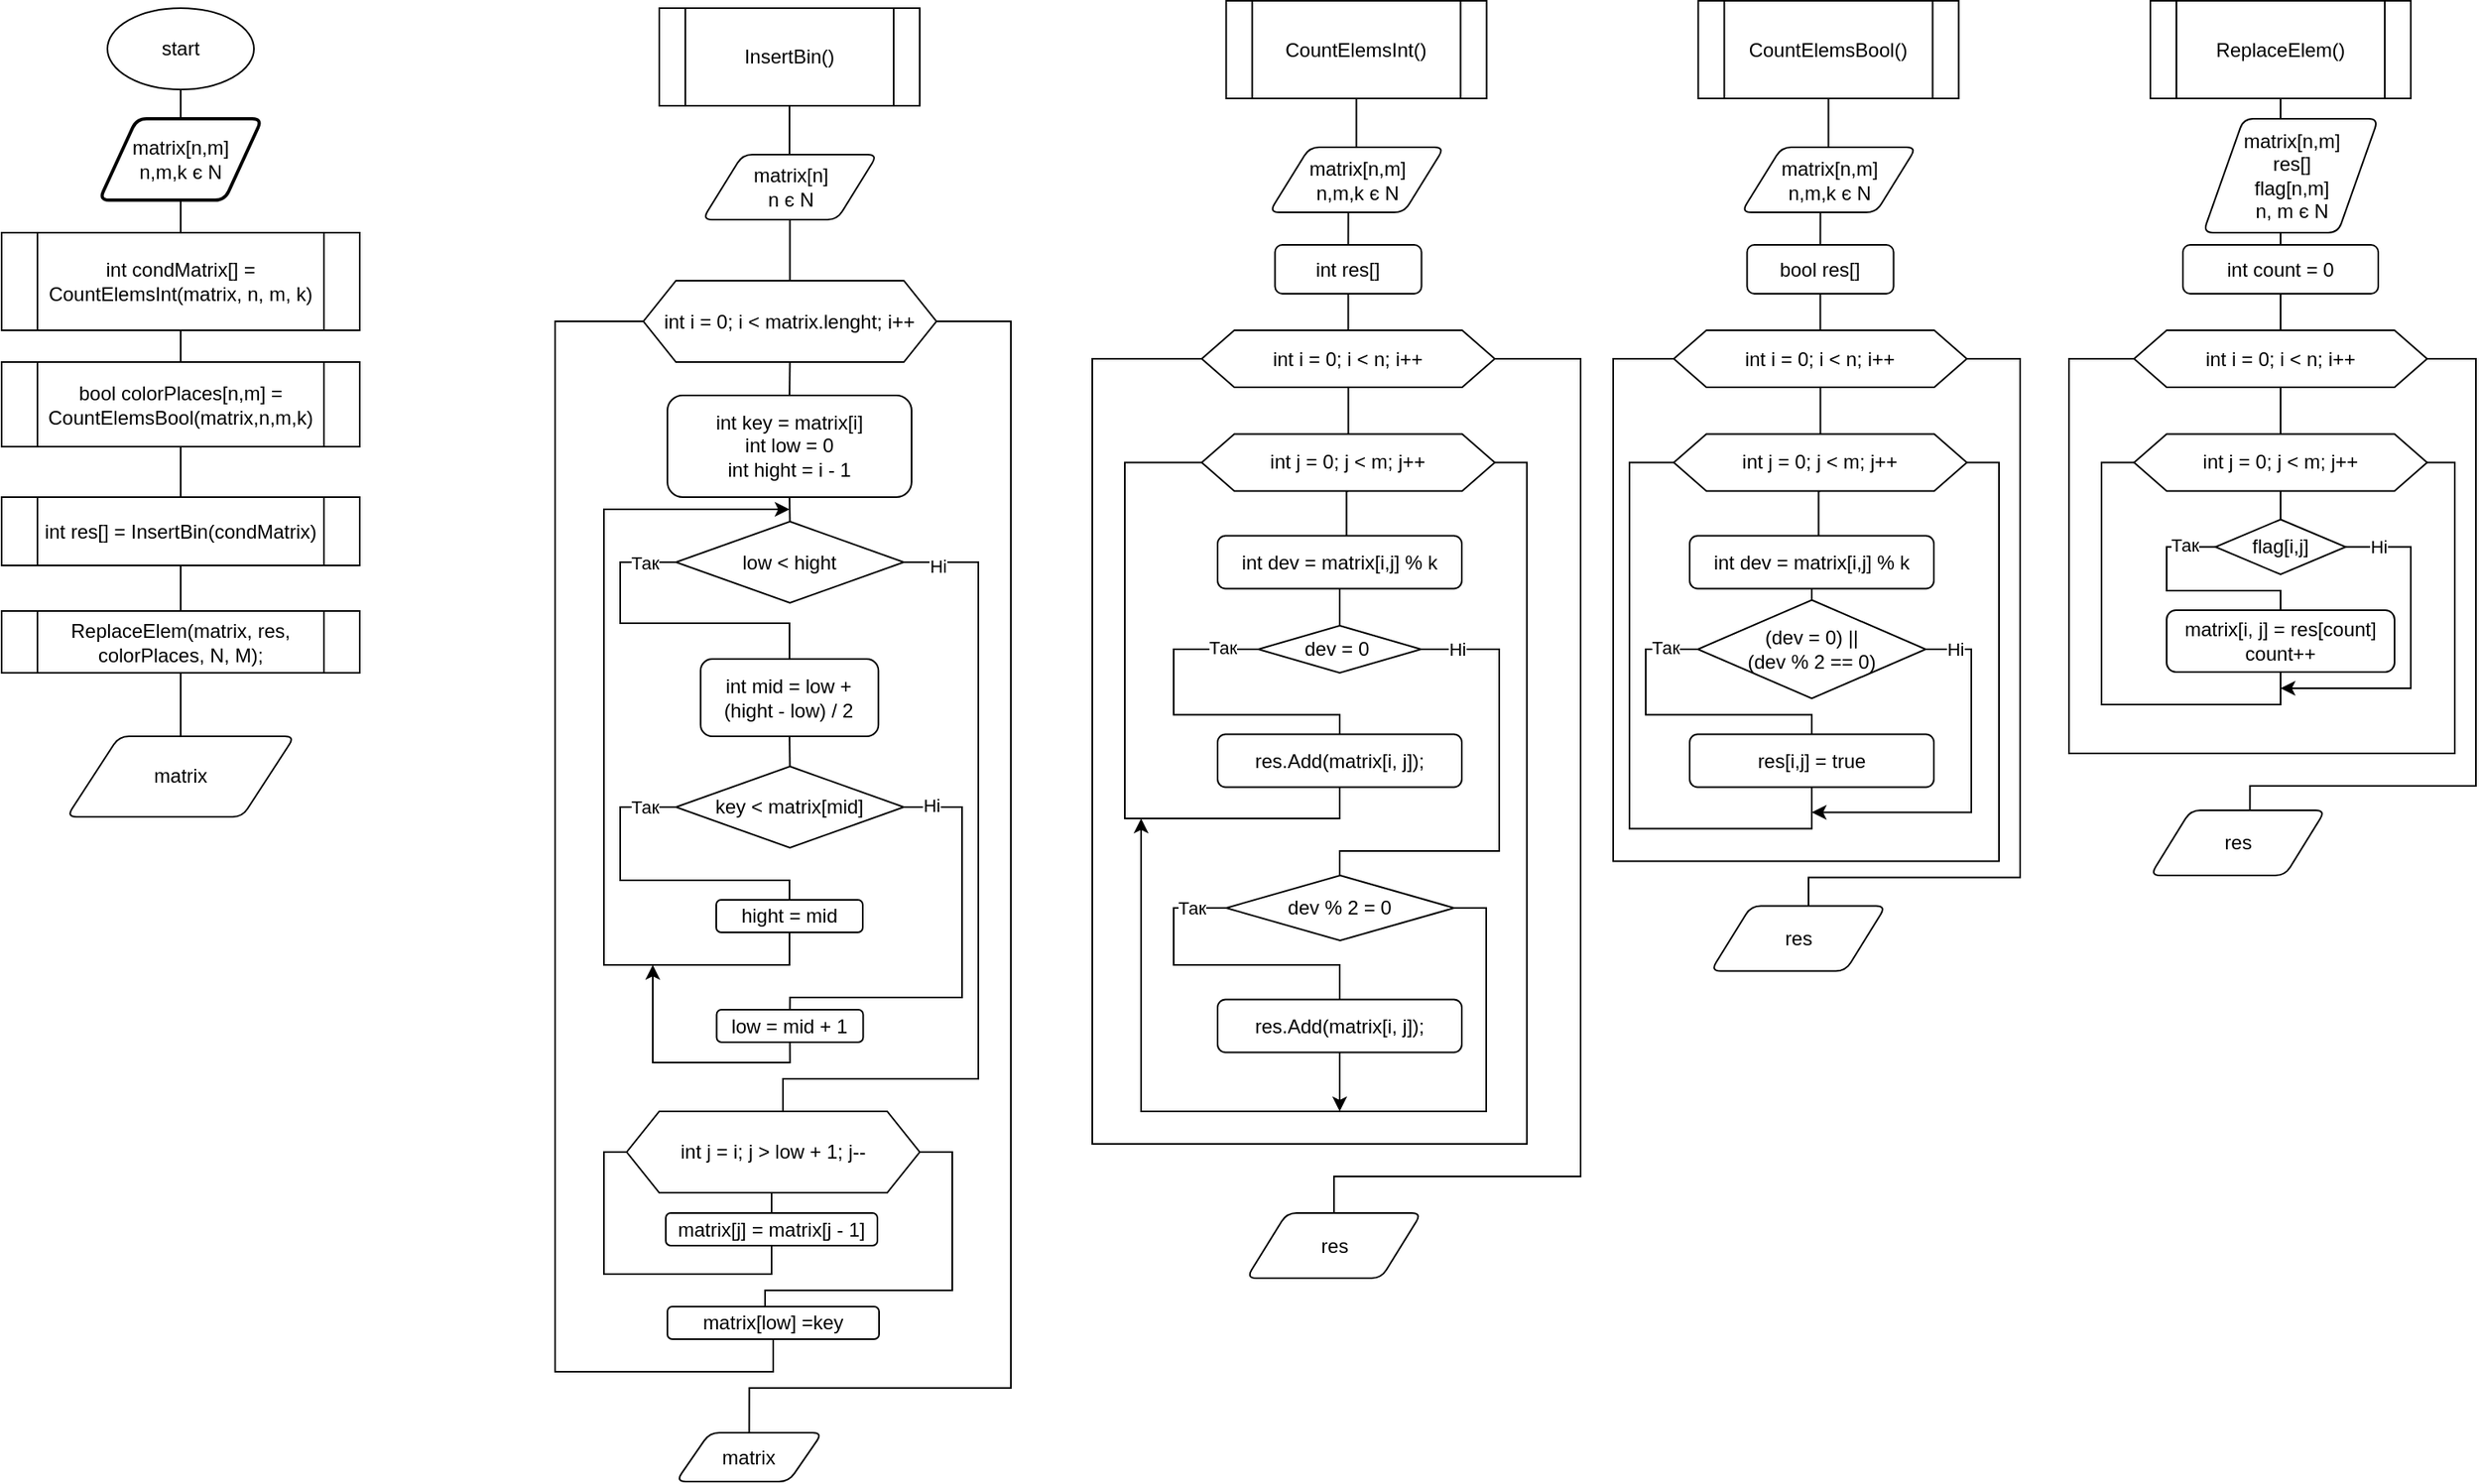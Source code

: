<mxfile version="15.3.8" type="device"><diagram id="VmYvIzIguoKfHuGi5kLO" name="Страница 1"><mxGraphModel dx="1463" dy="846" grid="1" gridSize="10" guides="1" tooltips="1" connect="1" arrows="1" fold="1" page="1" pageScale="1" pageWidth="827" pageHeight="1169" math="0" shadow="0"><root><mxCell id="0"/><mxCell id="1" parent="0"/><mxCell id="-p3XMLGeBJ1aMkZ9QvMb-27" style="edgeStyle=orthogonalEdgeStyle;rounded=0;orthogonalLoop=1;jettySize=auto;html=1;exitX=0.5;exitY=1;exitDx=0;exitDy=0;entryX=0.5;entryY=0;entryDx=0;entryDy=0;endArrow=none;endFill=0;" parent="1" source="-p3XMLGeBJ1aMkZ9QvMb-1" target="nOIA-cvvlXwydXBWfabG-110" edge="1"><mxGeometry relative="1" as="geometry"><mxPoint x="190" y="142" as="targetPoint"/></mxGeometry></mxCell><mxCell id="-p3XMLGeBJ1aMkZ9QvMb-1" value="start" style="ellipse;whiteSpace=wrap;html=1;" parent="1" vertex="1"><mxGeometry x="145" y="52" width="90" height="50" as="geometry"/></mxCell><mxCell id="-p3XMLGeBJ1aMkZ9QvMb-19" style="edgeStyle=orthogonalEdgeStyle;rounded=0;orthogonalLoop=1;jettySize=auto;html=1;exitX=0.5;exitY=1;exitDx=0;exitDy=0;endArrow=none;endFill=0;" parent="1" source="-p3XMLGeBJ1aMkZ9QvMb-4" edge="1"><mxGeometry relative="1" as="geometry"><mxPoint x="564" y="142" as="targetPoint"/></mxGeometry></mxCell><mxCell id="-p3XMLGeBJ1aMkZ9QvMb-4" value="InsertBin()" style="shape=process;whiteSpace=wrap;html=1;backgroundOutline=1;" parent="1" vertex="1"><mxGeometry x="484" y="52" width="160" height="60" as="geometry"/></mxCell><mxCell id="-p3XMLGeBJ1aMkZ9QvMb-17" value="matrix" style="shape=parallelogram;html=1;strokeWidth=1;perimeter=parallelogramPerimeter;whiteSpace=wrap;rounded=1;arcSize=12;size=0.23;" parent="1" vertex="1"><mxGeometry x="494.25" y="927.5" width="90" height="30" as="geometry"/></mxCell><mxCell id="-p3XMLGeBJ1aMkZ9QvMb-21" style="edgeStyle=orthogonalEdgeStyle;rounded=0;orthogonalLoop=1;jettySize=auto;html=1;exitX=0.5;exitY=1;exitDx=0;exitDy=0;entryX=0.5;entryY=0;entryDx=0;entryDy=0;endArrow=none;endFill=0;" parent="1" source="-p3XMLGeBJ1aMkZ9QvMb-20" target="nOIA-cvvlXwydXBWfabG-1" edge="1"><mxGeometry relative="1" as="geometry"><mxPoint x="564" y="215" as="targetPoint"/></mxGeometry></mxCell><mxCell id="-p3XMLGeBJ1aMkZ9QvMb-20" value="matrix[n]&lt;br&gt;n є N" style="shape=parallelogram;html=1;strokeWidth=1;perimeter=parallelogramPerimeter;whiteSpace=wrap;rounded=1;arcSize=12;size=0.23;" parent="1" vertex="1"><mxGeometry x="510.5" y="142" width="107.5" height="40" as="geometry"/></mxCell><mxCell id="-p3XMLGeBJ1aMkZ9QvMb-28" style="edgeStyle=orthogonalEdgeStyle;rounded=0;orthogonalLoop=1;jettySize=auto;html=1;exitX=0.5;exitY=1;exitDx=0;exitDy=0;endArrow=none;endFill=0;" parent="1" source="nOIA-cvvlXwydXBWfabG-110" target="-p3XMLGeBJ1aMkZ9QvMb-94" edge="1"><mxGeometry relative="1" as="geometry"><mxPoint x="190" y="224.5" as="targetPoint"/><mxPoint x="190" y="182" as="sourcePoint"/></mxGeometry></mxCell><mxCell id="-p3XMLGeBJ1aMkZ9QvMb-61" style="edgeStyle=orthogonalEdgeStyle;rounded=0;orthogonalLoop=1;jettySize=auto;html=1;exitX=0.5;exitY=1;exitDx=0;exitDy=0;endArrow=none;endFill=0;" parent="1" source="-p3XMLGeBJ1aMkZ9QvMb-62" edge="1"><mxGeometry relative="1" as="geometry"><mxPoint x="912.25" y="137.5" as="targetPoint"/></mxGeometry></mxCell><mxCell id="-p3XMLGeBJ1aMkZ9QvMb-62" value="CountElemsInt()" style="shape=process;whiteSpace=wrap;html=1;backgroundOutline=1;" parent="1" vertex="1"><mxGeometry x="832.25" y="47.5" width="160" height="60" as="geometry"/></mxCell><mxCell id="nOIA-cvvlXwydXBWfabG-39" style="edgeStyle=orthogonalEdgeStyle;rounded=0;orthogonalLoop=1;jettySize=auto;html=1;exitX=0.5;exitY=1;exitDx=0;exitDy=0;entryX=0.5;entryY=0;entryDx=0;entryDy=0;startArrow=none;startFill=0;endArrow=none;endFill=0;" parent="1" source="-p3XMLGeBJ1aMkZ9QvMb-64" target="nOIA-cvvlXwydXBWfabG-38" edge="1"><mxGeometry relative="1" as="geometry"/></mxCell><mxCell id="-p3XMLGeBJ1aMkZ9QvMb-64" value="int res[]" style="rounded=1;whiteSpace=wrap;html=1;" parent="1" vertex="1"><mxGeometry x="862.25" y="197.5" width="90" height="30" as="geometry"/></mxCell><mxCell id="-p3XMLGeBJ1aMkZ9QvMb-66" style="edgeStyle=orthogonalEdgeStyle;rounded=0;orthogonalLoop=1;jettySize=auto;html=1;exitX=0.5;exitY=1;exitDx=0;exitDy=0;entryX=0.5;entryY=0;entryDx=0;entryDy=0;endArrow=none;endFill=0;" parent="1" source="-p3XMLGeBJ1aMkZ9QvMb-67" target="-p3XMLGeBJ1aMkZ9QvMb-64" edge="1"><mxGeometry relative="1" as="geometry"/></mxCell><mxCell id="-p3XMLGeBJ1aMkZ9QvMb-67" value="matrix[n,m]&lt;br&gt;n,m,k є N" style="shape=parallelogram;html=1;strokeWidth=1;perimeter=parallelogramPerimeter;whiteSpace=wrap;rounded=1;arcSize=12;size=0.23;" parent="1" vertex="1"><mxGeometry x="858.75" y="137.5" width="107.5" height="40" as="geometry"/></mxCell><mxCell id="nOIA-cvvlXwydXBWfabG-112" style="edgeStyle=orthogonalEdgeStyle;rounded=0;orthogonalLoop=1;jettySize=auto;html=1;exitX=0.5;exitY=1;exitDx=0;exitDy=0;entryX=0.5;entryY=0;entryDx=0;entryDy=0;startArrow=none;startFill=0;endArrow=none;endFill=0;" parent="1" source="-p3XMLGeBJ1aMkZ9QvMb-94" target="nOIA-cvvlXwydXBWfabG-111" edge="1"><mxGeometry relative="1" as="geometry"/></mxCell><mxCell id="-p3XMLGeBJ1aMkZ9QvMb-94" value="int condMatrix[] = CountElemsInt(matrix, n, m, k)" style="shape=process;whiteSpace=wrap;html=1;backgroundOutline=1;" parent="1" vertex="1"><mxGeometry x="80" y="190" width="220" height="60" as="geometry"/></mxCell><mxCell id="-p3XMLGeBJ1aMkZ9QvMb-96" style="edgeStyle=orthogonalEdgeStyle;rounded=0;orthogonalLoop=1;jettySize=auto;html=1;exitX=0.5;exitY=1;exitDx=0;exitDy=0;endArrow=none;endFill=0;" parent="1" source="-p3XMLGeBJ1aMkZ9QvMb-97" edge="1"><mxGeometry relative="1" as="geometry"><mxPoint x="1480" y="147.5" as="targetPoint"/></mxGeometry></mxCell><mxCell id="-p3XMLGeBJ1aMkZ9QvMb-97" value="ReplaceElem()" style="shape=process;whiteSpace=wrap;html=1;backgroundOutline=1;" parent="1" vertex="1"><mxGeometry x="1400" y="47.5" width="160" height="60" as="geometry"/></mxCell><mxCell id="-p3XMLGeBJ1aMkZ9QvMb-99" style="edgeStyle=orthogonalEdgeStyle;rounded=0;orthogonalLoop=1;jettySize=auto;html=1;exitX=0.5;exitY=1;exitDx=0;exitDy=0;endArrow=none;endFill=0;entryX=0.5;entryY=0;entryDx=0;entryDy=0;" parent="1" source="-p3XMLGeBJ1aMkZ9QvMb-98" target="-p3XMLGeBJ1aMkZ9QvMb-100" edge="1"><mxGeometry relative="1" as="geometry"><mxPoint x="1480.143" y="207.5" as="targetPoint"/><Array as="points"><mxPoint x="1480" y="190"/><mxPoint x="1480" y="190"/></Array></mxGeometry></mxCell><mxCell id="-p3XMLGeBJ1aMkZ9QvMb-98" value="matrix[n,m]&lt;br&gt;res[]&lt;br&gt;flag[n,m]&lt;br&gt;n, m є N" style="shape=parallelogram;html=1;strokeWidth=1;perimeter=parallelogramPerimeter;whiteSpace=wrap;rounded=1;arcSize=12;size=0.23;" parent="1" vertex="1"><mxGeometry x="1432.5" y="120" width="107.5" height="70" as="geometry"/></mxCell><mxCell id="-p3XMLGeBJ1aMkZ9QvMb-102" style="edgeStyle=orthogonalEdgeStyle;rounded=0;orthogonalLoop=1;jettySize=auto;html=1;exitX=0.5;exitY=1;exitDx=0;exitDy=0;entryX=0.5;entryY=0;entryDx=0;entryDy=0;endArrow=none;endFill=0;" parent="1" source="-p3XMLGeBJ1aMkZ9QvMb-100" target="nOIA-cvvlXwydXBWfabG-87" edge="1"><mxGeometry relative="1" as="geometry"><mxPoint x="1480" y="245" as="targetPoint"/></mxGeometry></mxCell><mxCell id="-p3XMLGeBJ1aMkZ9QvMb-100" value="int count = 0" style="rounded=1;whiteSpace=wrap;html=1;" parent="1" vertex="1"><mxGeometry x="1420" y="197.5" width="120" height="30" as="geometry"/></mxCell><mxCell id="-p3XMLGeBJ1aMkZ9QvMb-111" value="res" style="shape=parallelogram;html=1;strokeWidth=1;perimeter=parallelogramPerimeter;whiteSpace=wrap;rounded=1;arcSize=12;size=0.23;" parent="1" vertex="1"><mxGeometry x="1400" y="545" width="107.5" height="40" as="geometry"/></mxCell><mxCell id="-p3XMLGeBJ1aMkZ9QvMb-145" style="edgeStyle=orthogonalEdgeStyle;rounded=0;orthogonalLoop=1;jettySize=auto;html=1;exitX=0.5;exitY=1;exitDx=0;exitDy=0;endArrow=none;endFill=0;entryX=0.5;entryY=0;entryDx=0;entryDy=0;" parent="1" source="-p3XMLGeBJ1aMkZ9QvMb-143" target="-p3XMLGeBJ1aMkZ9QvMb-146" edge="1"><mxGeometry relative="1" as="geometry"><mxPoint x="190" y="390.5" as="targetPoint"/></mxGeometry></mxCell><mxCell id="-p3XMLGeBJ1aMkZ9QvMb-143" value="int res[] = InsertBin(condMatrix)" style="shape=process;whiteSpace=wrap;html=1;backgroundOutline=1;" parent="1" vertex="1"><mxGeometry x="80" y="352.5" width="220" height="42" as="geometry"/></mxCell><mxCell id="nOIA-cvvlXwydXBWfabG-114" style="edgeStyle=orthogonalEdgeStyle;rounded=0;orthogonalLoop=1;jettySize=auto;html=1;exitX=0.5;exitY=1;exitDx=0;exitDy=0;entryX=0.5;entryY=0;entryDx=0;entryDy=0;startArrow=none;startFill=0;endArrow=none;endFill=0;" parent="1" source="-p3XMLGeBJ1aMkZ9QvMb-146" target="-p3XMLGeBJ1aMkZ9QvMb-150" edge="1"><mxGeometry relative="1" as="geometry"/></mxCell><mxCell id="-p3XMLGeBJ1aMkZ9QvMb-146" value="ReplaceElem(matrix, res, colorPlaces, N, M);" style="shape=process;whiteSpace=wrap;html=1;backgroundOutline=1;" parent="1" vertex="1"><mxGeometry x="80" y="422.5" width="220" height="38" as="geometry"/></mxCell><mxCell id="-p3XMLGeBJ1aMkZ9QvMb-150" value="matrix" style="shape=parallelogram;html=1;strokeWidth=1;perimeter=parallelogramPerimeter;whiteSpace=wrap;rounded=1;arcSize=12;size=0.23;" parent="1" vertex="1"><mxGeometry x="120" y="499.5" width="140" height="49.5" as="geometry"/></mxCell><mxCell id="nOIA-cvvlXwydXBWfabG-3" style="edgeStyle=orthogonalEdgeStyle;rounded=0;orthogonalLoop=1;jettySize=auto;html=1;exitX=0.5;exitY=1;exitDx=0;exitDy=0;entryX=0.5;entryY=0;entryDx=0;entryDy=0;startArrow=none;startFill=0;endArrow=none;endFill=0;" parent="1" source="nOIA-cvvlXwydXBWfabG-1" target="nOIA-cvvlXwydXBWfabG-2" edge="1"><mxGeometry relative="1" as="geometry"/></mxCell><mxCell id="nOIA-cvvlXwydXBWfabG-37" style="edgeStyle=orthogonalEdgeStyle;rounded=0;orthogonalLoop=1;jettySize=auto;html=1;exitX=1;exitY=0.5;exitDx=0;exitDy=0;entryX=0.5;entryY=0;entryDx=0;entryDy=0;startArrow=none;startFill=0;endArrow=none;endFill=0;" parent="1" source="nOIA-cvvlXwydXBWfabG-1" target="-p3XMLGeBJ1aMkZ9QvMb-17" edge="1"><mxGeometry relative="1" as="geometry"><Array as="points"><mxPoint x="700" y="244"/><mxPoint x="700" y="900"/><mxPoint x="539" y="900"/></Array></mxGeometry></mxCell><mxCell id="nOIA-cvvlXwydXBWfabG-1" value="int i = 0; i &amp;lt; matrix.lenght; i++" style="shape=hexagon;perimeter=hexagonPerimeter2;whiteSpace=wrap;html=1;fixedSize=1;strokeWidth=1;" parent="1" vertex="1"><mxGeometry x="474.25" y="219.5" width="180" height="50" as="geometry"/></mxCell><mxCell id="nOIA-cvvlXwydXBWfabG-5" style="edgeStyle=orthogonalEdgeStyle;rounded=0;orthogonalLoop=1;jettySize=auto;html=1;exitX=0.5;exitY=1;exitDx=0;exitDy=0;entryX=0.5;entryY=0;entryDx=0;entryDy=0;startArrow=none;startFill=0;endArrow=none;endFill=0;" parent="1" source="nOIA-cvvlXwydXBWfabG-2" target="nOIA-cvvlXwydXBWfabG-4" edge="1"><mxGeometry relative="1" as="geometry"/></mxCell><mxCell id="nOIA-cvvlXwydXBWfabG-2" value="int key = matrix[i]&lt;br&gt;int low = 0&lt;br&gt;int hight = i - 1" style="rounded=1;whiteSpace=wrap;html=1;" parent="1" vertex="1"><mxGeometry x="489" y="290" width="150" height="62.5" as="geometry"/></mxCell><mxCell id="nOIA-cvvlXwydXBWfabG-8" style="edgeStyle=orthogonalEdgeStyle;rounded=0;orthogonalLoop=1;jettySize=auto;html=1;exitX=0;exitY=0.5;exitDx=0;exitDy=0;startArrow=none;startFill=0;endArrow=none;endFill=0;entryX=0.5;entryY=0;entryDx=0;entryDy=0;" parent="1" source="nOIA-cvvlXwydXBWfabG-4" target="nOIA-cvvlXwydXBWfabG-7" edge="1"><mxGeometry relative="1" as="geometry"><mxPoint x="560" y="450" as="targetPoint"/><Array as="points"><mxPoint x="460" y="393"/><mxPoint x="460" y="430"/><mxPoint x="564" y="430"/></Array></mxGeometry></mxCell><mxCell id="nOIA-cvvlXwydXBWfabG-9" value="Так" style="edgeLabel;html=1;align=center;verticalAlign=middle;resizable=0;points=[];" parent="nOIA-cvvlXwydXBWfabG-8" vertex="1" connectable="0"><mxGeometry x="-0.801" relative="1" as="geometry"><mxPoint as="offset"/></mxGeometry></mxCell><mxCell id="nOIA-cvvlXwydXBWfabG-28" style="edgeStyle=orthogonalEdgeStyle;rounded=0;orthogonalLoop=1;jettySize=auto;html=1;exitX=1;exitY=0.5;exitDx=0;exitDy=0;startArrow=none;startFill=0;endArrow=none;endFill=0;" parent="1" source="nOIA-cvvlXwydXBWfabG-4" target="nOIA-cvvlXwydXBWfabG-29" edge="1"><mxGeometry relative="1" as="geometry"><mxPoint x="560" y="740" as="targetPoint"/><Array as="points"><mxPoint x="680" y="393"/><mxPoint x="680" y="710"/><mxPoint x="560" y="710"/></Array></mxGeometry></mxCell><mxCell id="nOIA-cvvlXwydXBWfabG-115" value="Ні" style="edgeLabel;html=1;align=center;verticalAlign=middle;resizable=0;points=[];" parent="nOIA-cvvlXwydXBWfabG-28" vertex="1" connectable="0"><mxGeometry x="-0.963" relative="1" as="geometry"><mxPoint x="11" y="2" as="offset"/></mxGeometry></mxCell><mxCell id="nOIA-cvvlXwydXBWfabG-4" value="low &amp;lt; hight" style="rhombus;whiteSpace=wrap;html=1;" parent="1" vertex="1"><mxGeometry x="494.25" y="367.5" width="140" height="50" as="geometry"/></mxCell><mxCell id="nOIA-cvvlXwydXBWfabG-10" style="edgeStyle=orthogonalEdgeStyle;rounded=0;orthogonalLoop=1;jettySize=auto;html=1;exitX=0.5;exitY=1;exitDx=0;exitDy=0;startArrow=none;startFill=0;endArrow=none;endFill=0;entryX=0.5;entryY=0;entryDx=0;entryDy=0;" parent="1" source="nOIA-cvvlXwydXBWfabG-7" target="nOIA-cvvlXwydXBWfabG-11" edge="1"><mxGeometry relative="1" as="geometry"><mxPoint x="563.857" y="530" as="targetPoint"/></mxGeometry></mxCell><mxCell id="nOIA-cvvlXwydXBWfabG-7" value="int mid = low +(hight - low) / 2" style="rounded=1;whiteSpace=wrap;html=1;" parent="1" vertex="1"><mxGeometry x="509.38" y="452" width="109.25" height="47.5" as="geometry"/></mxCell><mxCell id="nOIA-cvvlXwydXBWfabG-15" style="edgeStyle=orthogonalEdgeStyle;rounded=0;orthogonalLoop=1;jettySize=auto;html=1;exitX=0;exitY=0.5;exitDx=0;exitDy=0;entryX=0.5;entryY=0;entryDx=0;entryDy=0;startArrow=none;startFill=0;endArrow=none;endFill=0;" parent="1" source="nOIA-cvvlXwydXBWfabG-11" target="nOIA-cvvlXwydXBWfabG-14" edge="1"><mxGeometry relative="1" as="geometry"><Array as="points"><mxPoint x="460" y="543"/><mxPoint x="460" y="588"/><mxPoint x="564" y="588"/></Array></mxGeometry></mxCell><mxCell id="nOIA-cvvlXwydXBWfabG-16" value="Так" style="edgeLabel;html=1;align=center;verticalAlign=middle;resizable=0;points=[];" parent="nOIA-cvvlXwydXBWfabG-15" vertex="1" connectable="0"><mxGeometry x="-0.744" y="1" relative="1" as="geometry"><mxPoint x="5" y="-1" as="offset"/></mxGeometry></mxCell><mxCell id="nOIA-cvvlXwydXBWfabG-18" style="edgeStyle=orthogonalEdgeStyle;rounded=0;orthogonalLoop=1;jettySize=auto;html=1;exitX=1;exitY=0.5;exitDx=0;exitDy=0;startArrow=none;startFill=0;endArrow=none;endFill=0;entryX=0.5;entryY=0;entryDx=0;entryDy=0;" parent="1" source="nOIA-cvvlXwydXBWfabG-11" target="nOIA-cvvlXwydXBWfabG-21" edge="1"><mxGeometry relative="1" as="geometry"><mxPoint x="560" y="740" as="targetPoint"/><Array as="points"><mxPoint x="670" y="543"/><mxPoint x="670" y="660"/><mxPoint x="564" y="660"/></Array></mxGeometry></mxCell><mxCell id="nOIA-cvvlXwydXBWfabG-20" value="Ні" style="edgeLabel;html=1;align=center;verticalAlign=middle;resizable=0;points=[];" parent="nOIA-cvvlXwydXBWfabG-18" vertex="1" connectable="0"><mxGeometry x="-0.879" y="1" relative="1" as="geometry"><mxPoint as="offset"/></mxGeometry></mxCell><mxCell id="nOIA-cvvlXwydXBWfabG-11" value="key &amp;lt; matrix[mid]" style="rhombus;whiteSpace=wrap;html=1;" parent="1" vertex="1"><mxGeometry x="494.25" y="518" width="140" height="50" as="geometry"/></mxCell><mxCell id="nOIA-cvvlXwydXBWfabG-26" style="edgeStyle=orthogonalEdgeStyle;rounded=0;orthogonalLoop=1;jettySize=auto;html=1;exitX=0.5;exitY=1;exitDx=0;exitDy=0;startArrow=none;startFill=0;endArrow=classic;endFill=1;" parent="1" source="nOIA-cvvlXwydXBWfabG-14" edge="1"><mxGeometry relative="1" as="geometry"><mxPoint x="564" y="360" as="targetPoint"/><Array as="points"><mxPoint x="564" y="640"/><mxPoint x="450" y="640"/><mxPoint x="450" y="360"/></Array></mxGeometry></mxCell><mxCell id="nOIA-cvvlXwydXBWfabG-14" value="hight = mid" style="rounded=1;whiteSpace=wrap;html=1;" parent="1" vertex="1"><mxGeometry x="519" y="600" width="90" height="20" as="geometry"/></mxCell><mxCell id="nOIA-cvvlXwydXBWfabG-27" style="edgeStyle=orthogonalEdgeStyle;rounded=0;orthogonalLoop=1;jettySize=auto;html=1;exitX=0.5;exitY=1;exitDx=0;exitDy=0;startArrow=none;startFill=0;endArrow=classic;endFill=1;" parent="1" source="nOIA-cvvlXwydXBWfabG-21" edge="1"><mxGeometry relative="1" as="geometry"><mxPoint x="480" y="640" as="targetPoint"/><Array as="points"><mxPoint x="564" y="700"/><mxPoint x="480" y="700"/></Array></mxGeometry></mxCell><mxCell id="nOIA-cvvlXwydXBWfabG-21" value="low = mid + 1" style="rounded=1;whiteSpace=wrap;html=1;" parent="1" vertex="1"><mxGeometry x="519.25" y="667.5" width="90" height="20" as="geometry"/></mxCell><mxCell id="nOIA-cvvlXwydXBWfabG-30" style="edgeStyle=orthogonalEdgeStyle;rounded=0;orthogonalLoop=1;jettySize=auto;html=1;exitX=0.5;exitY=1;exitDx=0;exitDy=0;startArrow=none;startFill=0;endArrow=none;endFill=0;entryX=0.5;entryY=0;entryDx=0;entryDy=0;" parent="1" source="nOIA-cvvlXwydXBWfabG-29" target="nOIA-cvvlXwydXBWfabG-31" edge="1"><mxGeometry relative="1" as="geometry"><mxPoint x="554" y="810" as="targetPoint"/></mxGeometry></mxCell><mxCell id="nOIA-cvvlXwydXBWfabG-33" style="edgeStyle=orthogonalEdgeStyle;rounded=0;orthogonalLoop=1;jettySize=auto;html=1;exitX=1;exitY=0.5;exitDx=0;exitDy=0;startArrow=none;startFill=0;endArrow=none;endFill=0;entryX=0.5;entryY=0;entryDx=0;entryDy=0;" parent="1" source="nOIA-cvvlXwydXBWfabG-29" target="nOIA-cvvlXwydXBWfabG-34" edge="1"><mxGeometry relative="1" as="geometry"><mxPoint x="550" y="850" as="targetPoint"/><Array as="points"><mxPoint x="664" y="755"/><mxPoint x="664" y="840"/><mxPoint x="549" y="840"/><mxPoint x="549" y="870"/></Array></mxGeometry></mxCell><mxCell id="nOIA-cvvlXwydXBWfabG-29" value="int j = i; j &amp;gt; low + 1; j--" style="shape=hexagon;perimeter=hexagonPerimeter2;whiteSpace=wrap;html=1;fixedSize=1;strokeWidth=1;" parent="1" vertex="1"><mxGeometry x="464" y="730" width="180" height="50" as="geometry"/></mxCell><mxCell id="nOIA-cvvlXwydXBWfabG-32" style="edgeStyle=orthogonalEdgeStyle;rounded=0;orthogonalLoop=1;jettySize=auto;html=1;exitX=0.5;exitY=1;exitDx=0;exitDy=0;entryX=0;entryY=0.5;entryDx=0;entryDy=0;startArrow=none;startFill=0;endArrow=none;endFill=0;" parent="1" source="nOIA-cvvlXwydXBWfabG-31" target="nOIA-cvvlXwydXBWfabG-29" edge="1"><mxGeometry relative="1" as="geometry"><Array as="points"><mxPoint x="553" y="830"/><mxPoint x="450" y="830"/><mxPoint x="450" y="755"/></Array></mxGeometry></mxCell><mxCell id="nOIA-cvvlXwydXBWfabG-31" value="matrix[j] = matrix[j - 1]" style="rounded=1;whiteSpace=wrap;html=1;" parent="1" vertex="1"><mxGeometry x="488" y="792.5" width="130" height="20" as="geometry"/></mxCell><mxCell id="nOIA-cvvlXwydXBWfabG-36" style="edgeStyle=orthogonalEdgeStyle;rounded=0;orthogonalLoop=1;jettySize=auto;html=1;exitX=0.5;exitY=1;exitDx=0;exitDy=0;entryX=0;entryY=0.5;entryDx=0;entryDy=0;startArrow=none;startFill=0;endArrow=none;endFill=0;" parent="1" source="nOIA-cvvlXwydXBWfabG-34" target="nOIA-cvvlXwydXBWfabG-1" edge="1"><mxGeometry relative="1" as="geometry"><Array as="points"><mxPoint x="554" y="890"/><mxPoint x="420" y="890"/><mxPoint x="420" y="244"/></Array></mxGeometry></mxCell><mxCell id="nOIA-cvvlXwydXBWfabG-34" value="matrix[low] =key" style="rounded=1;whiteSpace=wrap;html=1;" parent="1" vertex="1"><mxGeometry x="489" y="850" width="130" height="20" as="geometry"/></mxCell><mxCell id="nOIA-cvvlXwydXBWfabG-61" style="edgeStyle=orthogonalEdgeStyle;rounded=0;orthogonalLoop=1;jettySize=auto;html=1;exitX=1;exitY=0.5;exitDx=0;exitDy=0;startArrow=none;startFill=0;endArrow=none;endFill=0;entryX=0.5;entryY=0;entryDx=0;entryDy=0;" parent="1" source="nOIA-cvvlXwydXBWfabG-38" target="nOIA-cvvlXwydXBWfabG-62" edge="1"><mxGeometry relative="1" as="geometry"><mxPoint x="900" y="606.25" as="targetPoint"/><Array as="points"><mxPoint x="1050" y="268"/><mxPoint x="1050" y="770"/><mxPoint x="899" y="770"/></Array></mxGeometry></mxCell><mxCell id="nOIA-cvvlXwydXBWfabG-38" value="int i = 0; i &amp;lt; n; i++" style="shape=hexagon;perimeter=hexagonPerimeter2;whiteSpace=wrap;html=1;fixedSize=1;strokeWidth=1;" parent="1" vertex="1"><mxGeometry x="817.25" y="250" width="180" height="35" as="geometry"/></mxCell><mxCell id="nOIA-cvvlXwydXBWfabG-42" value="" style="edgeStyle=orthogonalEdgeStyle;rounded=0;orthogonalLoop=1;jettySize=auto;html=1;startArrow=none;startFill=0;endArrow=none;endFill=0;" parent="1" source="nOIA-cvvlXwydXBWfabG-41" target="nOIA-cvvlXwydXBWfabG-38" edge="1"><mxGeometry relative="1" as="geometry"/></mxCell><mxCell id="nOIA-cvvlXwydXBWfabG-43" style="edgeStyle=orthogonalEdgeStyle;rounded=0;orthogonalLoop=1;jettySize=auto;html=1;exitX=0.5;exitY=1;exitDx=0;exitDy=0;startArrow=none;startFill=0;endArrow=none;endFill=0;entryX=0.528;entryY=0.009;entryDx=0;entryDy=0;entryPerimeter=0;" parent="1" source="nOIA-cvvlXwydXBWfabG-41" target="nOIA-cvvlXwydXBWfabG-44" edge="1"><mxGeometry relative="1" as="geometry"><mxPoint x="907.286" y="376.25" as="targetPoint"/><Array as="points"><mxPoint x="906" y="349.25"/></Array></mxGeometry></mxCell><mxCell id="nOIA-cvvlXwydXBWfabG-60" style="edgeStyle=orthogonalEdgeStyle;rounded=0;orthogonalLoop=1;jettySize=auto;html=1;exitX=1;exitY=0.5;exitDx=0;exitDy=0;entryX=0;entryY=0.5;entryDx=0;entryDy=0;startArrow=none;startFill=0;endArrow=none;endFill=0;" parent="1" source="nOIA-cvvlXwydXBWfabG-41" target="nOIA-cvvlXwydXBWfabG-38" edge="1"><mxGeometry relative="1" as="geometry"><Array as="points"><mxPoint x="1017" y="331"/><mxPoint x="1017" y="750"/><mxPoint x="750" y="750"/><mxPoint x="750" y="268"/></Array></mxGeometry></mxCell><mxCell id="nOIA-cvvlXwydXBWfabG-41" value="int j = 0; j &amp;lt; m; j++" style="shape=hexagon;perimeter=hexagonPerimeter2;whiteSpace=wrap;html=1;fixedSize=1;strokeWidth=1;" parent="1" vertex="1"><mxGeometry x="817.25" y="313.75" width="180" height="35" as="geometry"/></mxCell><mxCell id="nOIA-cvvlXwydXBWfabG-46" value="" style="edgeStyle=orthogonalEdgeStyle;rounded=0;orthogonalLoop=1;jettySize=auto;html=1;startArrow=none;startFill=0;endArrow=none;endFill=0;entryX=0.5;entryY=0;entryDx=0;entryDy=0;" parent="1" source="nOIA-cvvlXwydXBWfabG-44" target="nOIA-cvvlXwydXBWfabG-47" edge="1"><mxGeometry relative="1" as="geometry"><mxPoint x="902" y="465" as="targetPoint"/></mxGeometry></mxCell><mxCell id="nOIA-cvvlXwydXBWfabG-44" value="int dev = matrix[i,j] % k" style="rounded=1;whiteSpace=wrap;html=1;" parent="1" vertex="1"><mxGeometry x="827" y="376.25" width="150" height="32.5" as="geometry"/></mxCell><mxCell id="nOIA-cvvlXwydXBWfabG-55" style="edgeStyle=orthogonalEdgeStyle;rounded=0;orthogonalLoop=1;jettySize=auto;html=1;exitX=0;exitY=0.5;exitDx=0;exitDy=0;entryX=0.5;entryY=0;entryDx=0;entryDy=0;startArrow=none;startFill=0;endArrow=none;endFill=0;" parent="1" source="nOIA-cvvlXwydXBWfabG-47" target="nOIA-cvvlXwydXBWfabG-48" edge="1"><mxGeometry relative="1" as="geometry"><Array as="points"><mxPoint x="800" y="446.25"/><mxPoint x="800" y="486.25"/><mxPoint x="902" y="486.25"/></Array></mxGeometry></mxCell><mxCell id="nOIA-cvvlXwydXBWfabG-63" value="Так" style="edgeLabel;html=1;align=center;verticalAlign=middle;resizable=0;points=[];" parent="nOIA-cvvlXwydXBWfabG-55" vertex="1" connectable="0"><mxGeometry x="-0.781" y="-1" relative="1" as="geometry"><mxPoint as="offset"/></mxGeometry></mxCell><mxCell id="nOIA-cvvlXwydXBWfabG-57" style="edgeStyle=orthogonalEdgeStyle;rounded=0;orthogonalLoop=1;jettySize=auto;html=1;exitX=1;exitY=0.5;exitDx=0;exitDy=0;startArrow=none;startFill=0;endArrow=none;endFill=0;entryX=0.5;entryY=0;entryDx=0;entryDy=0;" parent="1" source="nOIA-cvvlXwydXBWfabG-47" target="ZGxu3qsamB96Lr4z3XXf-1" edge="1"><mxGeometry relative="1" as="geometry"><mxPoint x="902" y="580" as="targetPoint"/><Array as="points"><mxPoint x="1000" y="446"/><mxPoint x="1000" y="570"/><mxPoint x="902" y="570"/><mxPoint x="902" y="585"/></Array></mxGeometry></mxCell><mxCell id="nOIA-cvvlXwydXBWfabG-64" value="Ні" style="edgeLabel;html=1;align=center;verticalAlign=middle;resizable=0;points=[];" parent="nOIA-cvvlXwydXBWfabG-57" vertex="1" connectable="0"><mxGeometry x="-0.847" relative="1" as="geometry"><mxPoint as="offset"/></mxGeometry></mxCell><mxCell id="nOIA-cvvlXwydXBWfabG-47" value="dev = 0&amp;nbsp;" style="rhombus;whiteSpace=wrap;html=1;" parent="1" vertex="1"><mxGeometry x="852" y="431.5" width="100" height="29" as="geometry"/></mxCell><mxCell id="nOIA-cvvlXwydXBWfabG-56" style="edgeStyle=orthogonalEdgeStyle;rounded=0;orthogonalLoop=1;jettySize=auto;html=1;exitX=0.5;exitY=1;exitDx=0;exitDy=0;entryX=0;entryY=0.5;entryDx=0;entryDy=0;startArrow=none;startFill=0;endArrow=none;endFill=0;" parent="1" source="nOIA-cvvlXwydXBWfabG-48" target="nOIA-cvvlXwydXBWfabG-41" edge="1"><mxGeometry relative="1" as="geometry"><Array as="points"><mxPoint x="902" y="550"/><mxPoint x="770" y="550"/><mxPoint x="770" y="331"/></Array></mxGeometry></mxCell><mxCell id="nOIA-cvvlXwydXBWfabG-48" value="res.Add(matrix[i, j]);" style="rounded=1;whiteSpace=wrap;html=1;" parent="1" vertex="1"><mxGeometry x="827" y="498.25" width="150" height="32.5" as="geometry"/></mxCell><mxCell id="nOIA-cvvlXwydXBWfabG-62" value="res" style="shape=parallelogram;html=1;strokeWidth=1;perimeter=parallelogramPerimeter;whiteSpace=wrap;rounded=1;arcSize=12;size=0.23;" parent="1" vertex="1"><mxGeometry x="844.75" y="792.5" width="107.5" height="40" as="geometry"/></mxCell><mxCell id="nOIA-cvvlXwydXBWfabG-65" style="edgeStyle=orthogonalEdgeStyle;rounded=0;orthogonalLoop=1;jettySize=auto;html=1;exitX=0.5;exitY=1;exitDx=0;exitDy=0;endArrow=none;endFill=0;" parent="1" source="nOIA-cvvlXwydXBWfabG-66" edge="1"><mxGeometry relative="1" as="geometry"><mxPoint x="1202.25" y="137.5" as="targetPoint"/></mxGeometry></mxCell><mxCell id="nOIA-cvvlXwydXBWfabG-66" value="CountElemsBool()" style="shape=process;whiteSpace=wrap;html=1;backgroundOutline=1;" parent="1" vertex="1"><mxGeometry x="1122.25" y="47.5" width="160" height="60" as="geometry"/></mxCell><mxCell id="nOIA-cvvlXwydXBWfabG-67" style="edgeStyle=orthogonalEdgeStyle;rounded=0;orthogonalLoop=1;jettySize=auto;html=1;exitX=0.5;exitY=1;exitDx=0;exitDy=0;entryX=0.5;entryY=0;entryDx=0;entryDy=0;startArrow=none;startFill=0;endArrow=none;endFill=0;" parent="1" source="nOIA-cvvlXwydXBWfabG-68" target="nOIA-cvvlXwydXBWfabG-72" edge="1"><mxGeometry relative="1" as="geometry"/></mxCell><mxCell id="nOIA-cvvlXwydXBWfabG-68" value="bool res[]" style="rounded=1;whiteSpace=wrap;html=1;" parent="1" vertex="1"><mxGeometry x="1152.25" y="197.5" width="90" height="30" as="geometry"/></mxCell><mxCell id="nOIA-cvvlXwydXBWfabG-69" style="edgeStyle=orthogonalEdgeStyle;rounded=0;orthogonalLoop=1;jettySize=auto;html=1;exitX=0.5;exitY=1;exitDx=0;exitDy=0;entryX=0.5;entryY=0;entryDx=0;entryDy=0;endArrow=none;endFill=0;" parent="1" source="nOIA-cvvlXwydXBWfabG-70" target="nOIA-cvvlXwydXBWfabG-68" edge="1"><mxGeometry relative="1" as="geometry"/></mxCell><mxCell id="nOIA-cvvlXwydXBWfabG-70" value="matrix[n,m]&lt;br&gt;n,m,k є N" style="shape=parallelogram;html=1;strokeWidth=1;perimeter=parallelogramPerimeter;whiteSpace=wrap;rounded=1;arcSize=12;size=0.23;" parent="1" vertex="1"><mxGeometry x="1148.75" y="137.5" width="107.5" height="40" as="geometry"/></mxCell><mxCell id="nOIA-cvvlXwydXBWfabG-71" style="edgeStyle=orthogonalEdgeStyle;rounded=0;orthogonalLoop=1;jettySize=auto;html=1;exitX=1;exitY=0.5;exitDx=0;exitDy=0;startArrow=none;startFill=0;endArrow=none;endFill=0;entryX=0.5;entryY=0;entryDx=0;entryDy=0;" parent="1" source="nOIA-cvvlXwydXBWfabG-72" target="nOIA-cvvlXwydXBWfabG-86" edge="1"><mxGeometry relative="1" as="geometry"><mxPoint x="1190" y="606.25" as="targetPoint"/><Array as="points"><mxPoint x="1320" y="267.25"/><mxPoint x="1320" y="586.25"/><mxPoint x="1190" y="586.25"/><mxPoint x="1190" y="614.25"/></Array></mxGeometry></mxCell><mxCell id="nOIA-cvvlXwydXBWfabG-72" value="int i = 0; i &amp;lt; n; i++" style="shape=hexagon;perimeter=hexagonPerimeter2;whiteSpace=wrap;html=1;fixedSize=1;strokeWidth=1;" parent="1" vertex="1"><mxGeometry x="1107.25" y="250" width="180" height="35" as="geometry"/></mxCell><mxCell id="nOIA-cvvlXwydXBWfabG-73" value="" style="edgeStyle=orthogonalEdgeStyle;rounded=0;orthogonalLoop=1;jettySize=auto;html=1;startArrow=none;startFill=0;endArrow=none;endFill=0;" parent="1" source="nOIA-cvvlXwydXBWfabG-76" target="nOIA-cvvlXwydXBWfabG-72" edge="1"><mxGeometry relative="1" as="geometry"/></mxCell><mxCell id="nOIA-cvvlXwydXBWfabG-74" style="edgeStyle=orthogonalEdgeStyle;rounded=0;orthogonalLoop=1;jettySize=auto;html=1;exitX=0.5;exitY=1;exitDx=0;exitDy=0;startArrow=none;startFill=0;endArrow=none;endFill=0;entryX=0.528;entryY=0.009;entryDx=0;entryDy=0;entryPerimeter=0;" parent="1" source="nOIA-cvvlXwydXBWfabG-76" target="nOIA-cvvlXwydXBWfabG-78" edge="1"><mxGeometry relative="1" as="geometry"><mxPoint x="1197.286" y="376.25" as="targetPoint"/><Array as="points"><mxPoint x="1196" y="349.25"/></Array></mxGeometry></mxCell><mxCell id="nOIA-cvvlXwydXBWfabG-75" style="edgeStyle=orthogonalEdgeStyle;rounded=0;orthogonalLoop=1;jettySize=auto;html=1;exitX=1;exitY=0.5;exitDx=0;exitDy=0;entryX=0;entryY=0.5;entryDx=0;entryDy=0;startArrow=none;startFill=0;endArrow=none;endFill=0;" parent="1" source="nOIA-cvvlXwydXBWfabG-76" target="nOIA-cvvlXwydXBWfabG-72" edge="1"><mxGeometry relative="1" as="geometry"><Array as="points"><mxPoint x="1307" y="331.25"/><mxPoint x="1307" y="576.25"/><mxPoint x="1070" y="576.25"/><mxPoint x="1070" y="267.25"/></Array></mxGeometry></mxCell><mxCell id="nOIA-cvvlXwydXBWfabG-76" value="int j = 0; j &amp;lt; m; j++" style="shape=hexagon;perimeter=hexagonPerimeter2;whiteSpace=wrap;html=1;fixedSize=1;strokeWidth=1;" parent="1" vertex="1"><mxGeometry x="1107.25" y="313.75" width="180" height="35" as="geometry"/></mxCell><mxCell id="nOIA-cvvlXwydXBWfabG-77" value="" style="edgeStyle=orthogonalEdgeStyle;rounded=0;orthogonalLoop=1;jettySize=auto;html=1;startArrow=none;startFill=0;endArrow=none;endFill=0;entryX=0.5;entryY=0;entryDx=0;entryDy=0;" parent="1" source="nOIA-cvvlXwydXBWfabG-78" target="nOIA-cvvlXwydXBWfabG-83" edge="1"><mxGeometry relative="1" as="geometry"><mxPoint x="1192" y="465" as="targetPoint"/></mxGeometry></mxCell><mxCell id="nOIA-cvvlXwydXBWfabG-78" value="int dev = matrix[i,j] % k" style="rounded=1;whiteSpace=wrap;html=1;" parent="1" vertex="1"><mxGeometry x="1117" y="376.25" width="150" height="32.5" as="geometry"/></mxCell><mxCell id="nOIA-cvvlXwydXBWfabG-79" style="edgeStyle=orthogonalEdgeStyle;rounded=0;orthogonalLoop=1;jettySize=auto;html=1;exitX=0;exitY=0.5;exitDx=0;exitDy=0;entryX=0.5;entryY=0;entryDx=0;entryDy=0;startArrow=none;startFill=0;endArrow=none;endFill=0;" parent="1" source="nOIA-cvvlXwydXBWfabG-83" target="nOIA-cvvlXwydXBWfabG-85" edge="1"><mxGeometry relative="1" as="geometry"><Array as="points"><mxPoint x="1090" y="446.25"/><mxPoint x="1090" y="486.25"/><mxPoint x="1192" y="486.25"/></Array></mxGeometry></mxCell><mxCell id="nOIA-cvvlXwydXBWfabG-80" value="Так" style="edgeLabel;html=1;align=center;verticalAlign=middle;resizable=0;points=[];" parent="nOIA-cvvlXwydXBWfabG-79" vertex="1" connectable="0"><mxGeometry x="-0.781" y="-1" relative="1" as="geometry"><mxPoint as="offset"/></mxGeometry></mxCell><mxCell id="nOIA-cvvlXwydXBWfabG-81" style="edgeStyle=orthogonalEdgeStyle;rounded=0;orthogonalLoop=1;jettySize=auto;html=1;exitX=1;exitY=0.5;exitDx=0;exitDy=0;startArrow=none;startFill=0;endArrow=classic;endFill=1;" parent="1" source="nOIA-cvvlXwydXBWfabG-83" edge="1"><mxGeometry relative="1" as="geometry"><mxPoint x="1192" y="546.25" as="targetPoint"/><Array as="points"><mxPoint x="1290" y="446.25"/><mxPoint x="1290" y="546.25"/></Array></mxGeometry></mxCell><mxCell id="nOIA-cvvlXwydXBWfabG-82" value="Ні" style="edgeLabel;html=1;align=center;verticalAlign=middle;resizable=0;points=[];" parent="nOIA-cvvlXwydXBWfabG-81" vertex="1" connectable="0"><mxGeometry x="-0.847" relative="1" as="geometry"><mxPoint as="offset"/></mxGeometry></mxCell><mxCell id="nOIA-cvvlXwydXBWfabG-83" value="(dev = 0) || &lt;br&gt;(dev % 2 == 0)" style="rhombus;whiteSpace=wrap;html=1;" parent="1" vertex="1"><mxGeometry x="1122" y="415.75" width="140" height="60.5" as="geometry"/></mxCell><mxCell id="nOIA-cvvlXwydXBWfabG-84" style="edgeStyle=orthogonalEdgeStyle;rounded=0;orthogonalLoop=1;jettySize=auto;html=1;exitX=0.5;exitY=1;exitDx=0;exitDy=0;entryX=0;entryY=0.5;entryDx=0;entryDy=0;startArrow=none;startFill=0;endArrow=none;endFill=0;" parent="1" source="nOIA-cvvlXwydXBWfabG-85" target="nOIA-cvvlXwydXBWfabG-76" edge="1"><mxGeometry relative="1" as="geometry"><Array as="points"><mxPoint x="1192" y="556.25"/><mxPoint x="1080" y="556.25"/><mxPoint x="1080" y="331.25"/></Array></mxGeometry></mxCell><mxCell id="nOIA-cvvlXwydXBWfabG-85" value="res[i,j] = true" style="rounded=1;whiteSpace=wrap;html=1;" parent="1" vertex="1"><mxGeometry x="1117" y="498.25" width="150" height="32.5" as="geometry"/></mxCell><mxCell id="nOIA-cvvlXwydXBWfabG-86" value="res" style="shape=parallelogram;html=1;strokeWidth=1;perimeter=parallelogramPerimeter;whiteSpace=wrap;rounded=1;arcSize=12;size=0.23;" parent="1" vertex="1"><mxGeometry x="1130" y="603.75" width="107.5" height="40" as="geometry"/></mxCell><mxCell id="nOIA-cvvlXwydXBWfabG-105" style="edgeStyle=orthogonalEdgeStyle;rounded=0;orthogonalLoop=1;jettySize=auto;html=1;exitX=1;exitY=0.5;exitDx=0;exitDy=0;startArrow=none;startFill=0;endArrow=none;endFill=0;entryX=0.569;entryY=0.01;entryDx=0;entryDy=0;entryPerimeter=0;" parent="1" source="nOIA-cvvlXwydXBWfabG-87" target="-p3XMLGeBJ1aMkZ9QvMb-111" edge="1"><mxGeometry relative="1" as="geometry"><mxPoint x="1480" y="550" as="targetPoint"/><Array as="points"><mxPoint x="1600" y="267"/><mxPoint x="1600" y="530"/><mxPoint x="1461" y="530"/></Array></mxGeometry></mxCell><mxCell id="nOIA-cvvlXwydXBWfabG-87" value="int i = 0; i &amp;lt; n; i++" style="shape=hexagon;perimeter=hexagonPerimeter2;whiteSpace=wrap;html=1;fixedSize=1;strokeWidth=1;" parent="1" vertex="1"><mxGeometry x="1390" y="250" width="180" height="35" as="geometry"/></mxCell><mxCell id="nOIA-cvvlXwydXBWfabG-88" value="" style="edgeStyle=orthogonalEdgeStyle;rounded=0;orthogonalLoop=1;jettySize=auto;html=1;startArrow=none;startFill=0;endArrow=none;endFill=0;" parent="1" source="nOIA-cvvlXwydXBWfabG-91" target="nOIA-cvvlXwydXBWfabG-87" edge="1"><mxGeometry relative="1" as="geometry"/></mxCell><mxCell id="nOIA-cvvlXwydXBWfabG-89" style="edgeStyle=orthogonalEdgeStyle;rounded=0;orthogonalLoop=1;jettySize=auto;html=1;exitX=0.5;exitY=1;exitDx=0;exitDy=0;startArrow=none;startFill=0;endArrow=none;endFill=0;entryX=0.5;entryY=0;entryDx=0;entryDy=0;" parent="1" source="nOIA-cvvlXwydXBWfabG-91" target="nOIA-cvvlXwydXBWfabG-101" edge="1"><mxGeometry relative="1" as="geometry"><mxPoint x="1481.26" y="376.543" as="targetPoint"/><Array as="points"><mxPoint x="1480" y="388"/></Array></mxGeometry></mxCell><mxCell id="nOIA-cvvlXwydXBWfabG-90" style="edgeStyle=orthogonalEdgeStyle;rounded=0;orthogonalLoop=1;jettySize=auto;html=1;exitX=1;exitY=0.5;exitDx=0;exitDy=0;entryX=0;entryY=0.5;entryDx=0;entryDy=0;startArrow=none;startFill=0;endArrow=none;endFill=0;" parent="1" source="nOIA-cvvlXwydXBWfabG-91" target="nOIA-cvvlXwydXBWfabG-87" edge="1"><mxGeometry relative="1" as="geometry"><Array as="points"><mxPoint x="1587" y="331"/><mxPoint x="1587" y="510"/><mxPoint x="1350" y="510"/><mxPoint x="1350" y="268"/></Array></mxGeometry></mxCell><mxCell id="nOIA-cvvlXwydXBWfabG-91" value="int j = 0; j &amp;lt; m; j++" style="shape=hexagon;perimeter=hexagonPerimeter2;whiteSpace=wrap;html=1;fixedSize=1;strokeWidth=1;" parent="1" vertex="1"><mxGeometry x="1390" y="313.75" width="180" height="35" as="geometry"/></mxCell><mxCell id="nOIA-cvvlXwydXBWfabG-106" style="edgeStyle=orthogonalEdgeStyle;rounded=0;orthogonalLoop=1;jettySize=auto;html=1;exitX=0;exitY=0.5;exitDx=0;exitDy=0;entryX=0.5;entryY=0;entryDx=0;entryDy=0;startArrow=none;startFill=0;endArrow=none;endFill=0;" parent="1" source="nOIA-cvvlXwydXBWfabG-101" target="nOIA-cvvlXwydXBWfabG-103" edge="1"><mxGeometry relative="1" as="geometry"><Array as="points"><mxPoint x="1410" y="383"/><mxPoint x="1410" y="410"/><mxPoint x="1480" y="410"/></Array></mxGeometry></mxCell><mxCell id="nOIA-cvvlXwydXBWfabG-107" value="Так" style="edgeLabel;html=1;align=center;verticalAlign=middle;resizable=0;points=[];" parent="nOIA-cvvlXwydXBWfabG-106" vertex="1" connectable="0"><mxGeometry x="-0.717" y="-1" relative="1" as="geometry"><mxPoint as="offset"/></mxGeometry></mxCell><mxCell id="nOIA-cvvlXwydXBWfabG-108" style="edgeStyle=orthogonalEdgeStyle;rounded=0;orthogonalLoop=1;jettySize=auto;html=1;exitX=1;exitY=0.5;exitDx=0;exitDy=0;startArrow=none;startFill=0;endArrow=classic;endFill=1;" parent="1" source="nOIA-cvvlXwydXBWfabG-101" edge="1"><mxGeometry relative="1" as="geometry"><mxPoint x="1480" y="470" as="targetPoint"/><Array as="points"><mxPoint x="1560" y="383"/><mxPoint x="1560" y="470"/></Array></mxGeometry></mxCell><mxCell id="nOIA-cvvlXwydXBWfabG-109" value="Ні" style="edgeLabel;html=1;align=center;verticalAlign=middle;resizable=0;points=[];" parent="nOIA-cvvlXwydXBWfabG-108" vertex="1" connectable="0"><mxGeometry x="-0.892" y="-1" relative="1" as="geometry"><mxPoint x="9" y="-1" as="offset"/></mxGeometry></mxCell><mxCell id="nOIA-cvvlXwydXBWfabG-101" value="flag[i,j]" style="rhombus;whiteSpace=wrap;html=1;" parent="1" vertex="1"><mxGeometry x="1440" y="366.25" width="80" height="33.75" as="geometry"/></mxCell><mxCell id="nOIA-cvvlXwydXBWfabG-104" style="edgeStyle=orthogonalEdgeStyle;rounded=0;orthogonalLoop=1;jettySize=auto;html=1;exitX=0.5;exitY=1;exitDx=0;exitDy=0;entryX=0;entryY=0.5;entryDx=0;entryDy=0;startArrow=none;startFill=0;endArrow=none;endFill=0;" parent="1" source="nOIA-cvvlXwydXBWfabG-103" target="nOIA-cvvlXwydXBWfabG-91" edge="1"><mxGeometry relative="1" as="geometry"/></mxCell><mxCell id="nOIA-cvvlXwydXBWfabG-103" value="matrix[i, j] = res[count]&lt;br&gt;count++" style="rounded=1;whiteSpace=wrap;html=1;" parent="1" vertex="1"><mxGeometry x="1410" y="422" width="140" height="38" as="geometry"/></mxCell><mxCell id="nOIA-cvvlXwydXBWfabG-110" value="&lt;span&gt;matrix[n,m]&lt;/span&gt;&lt;br&gt;n,m,k є N" style="shape=parallelogram;html=1;strokeWidth=2;perimeter=parallelogramPerimeter;whiteSpace=wrap;rounded=1;arcSize=12;size=0.23;" parent="1" vertex="1"><mxGeometry x="140" y="120" width="100" height="50" as="geometry"/></mxCell><mxCell id="nOIA-cvvlXwydXBWfabG-113" style="edgeStyle=orthogonalEdgeStyle;rounded=0;orthogonalLoop=1;jettySize=auto;html=1;exitX=0.5;exitY=1;exitDx=0;exitDy=0;entryX=0.5;entryY=0;entryDx=0;entryDy=0;startArrow=none;startFill=0;endArrow=none;endFill=0;" parent="1" source="nOIA-cvvlXwydXBWfabG-111" target="-p3XMLGeBJ1aMkZ9QvMb-143" edge="1"><mxGeometry relative="1" as="geometry"/></mxCell><mxCell id="nOIA-cvvlXwydXBWfabG-111" value="bool colorPlaces[n,m] = CountElemsBool(matrix,n,m,k)" style="shape=process;whiteSpace=wrap;html=1;backgroundOutline=1;" parent="1" vertex="1"><mxGeometry x="80" y="269.5" width="220" height="52" as="geometry"/></mxCell><mxCell id="ZGxu3qsamB96Lr4z3XXf-2" style="edgeStyle=orthogonalEdgeStyle;rounded=0;orthogonalLoop=1;jettySize=auto;html=1;exitX=0;exitY=0.5;exitDx=0;exitDy=0;entryX=0.5;entryY=0;entryDx=0;entryDy=0;endArrow=none;endFill=0;" parent="1" source="ZGxu3qsamB96Lr4z3XXf-1" target="ZGxu3qsamB96Lr4z3XXf-3" edge="1"><mxGeometry relative="1" as="geometry"><mxPoint x="890" y="641" as="targetPoint"/><Array as="points"><mxPoint x="800" y="605"/><mxPoint x="800" y="640"/><mxPoint x="902" y="640"/></Array></mxGeometry></mxCell><mxCell id="ZGxu3qsamB96Lr4z3XXf-6" value="Так" style="edgeLabel;html=1;align=center;verticalAlign=middle;resizable=0;points=[];" parent="ZGxu3qsamB96Lr4z3XXf-2" vertex="1" connectable="0"><mxGeometry x="-0.768" relative="1" as="geometry"><mxPoint as="offset"/></mxGeometry></mxCell><mxCell id="ZGxu3qsamB96Lr4z3XXf-4" style="edgeStyle=orthogonalEdgeStyle;rounded=0;orthogonalLoop=1;jettySize=auto;html=1;exitX=1;exitY=0.5;exitDx=0;exitDy=0;" parent="1" source="ZGxu3qsamB96Lr4z3XXf-1" edge="1"><mxGeometry relative="1" as="geometry"><mxPoint x="780" y="550" as="targetPoint"/><Array as="points"><mxPoint x="992" y="605"/><mxPoint x="992" y="730"/><mxPoint x="780" y="730"/></Array></mxGeometry></mxCell><mxCell id="ZGxu3qsamB96Lr4z3XXf-1" value="&lt;span&gt;dev % 2 = 0&lt;/span&gt;" style="rhombus;whiteSpace=wrap;html=1;" parent="1" vertex="1"><mxGeometry x="832.25" y="585" width="140" height="40" as="geometry"/></mxCell><mxCell id="ZGxu3qsamB96Lr4z3XXf-5" style="edgeStyle=orthogonalEdgeStyle;rounded=0;orthogonalLoop=1;jettySize=auto;html=1;exitX=0.5;exitY=1;exitDx=0;exitDy=0;" parent="1" source="ZGxu3qsamB96Lr4z3XXf-3" edge="1"><mxGeometry relative="1" as="geometry"><mxPoint x="902" y="730" as="targetPoint"/></mxGeometry></mxCell><mxCell id="ZGxu3qsamB96Lr4z3XXf-3" value="res.Add(matrix[i, j]);" style="rounded=1;whiteSpace=wrap;html=1;" parent="1" vertex="1"><mxGeometry x="827" y="661.25" width="150" height="32.5" as="geometry"/></mxCell></root></mxGraphModel></diagram></mxfile>